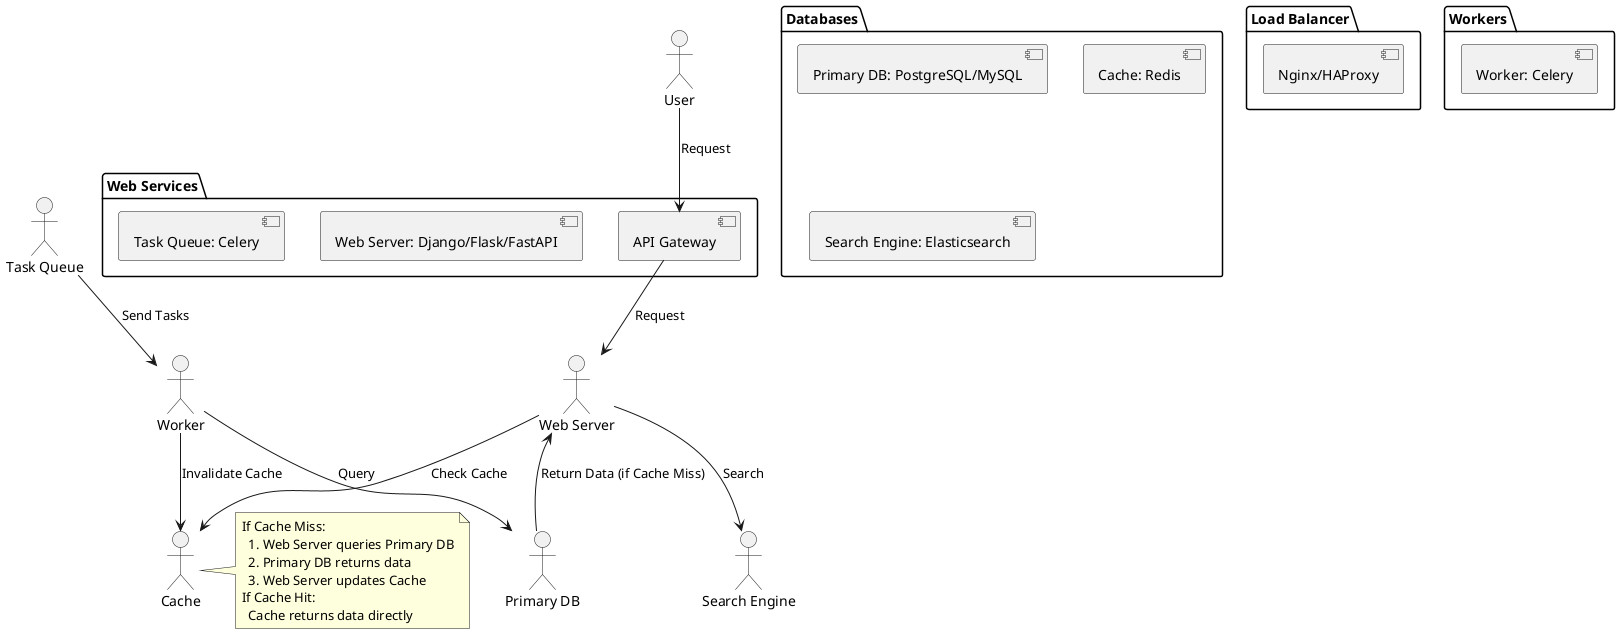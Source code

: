 @startuml

package "Web Services" {
  [API Gateway]
  [Web Server: Django/Flask/FastAPI]
  [Task Queue: Celery]
}

package "Databases" {
  [Primary DB: PostgreSQL/MySQL]
  [Cache: Redis]
  [Search Engine: Elasticsearch]
}

package "Load Balancer" {
  [Nginx/HAProxy]
}

package "Workers" {
  [Worker: Celery]
}

actor User

User --> "API Gateway": Request
"API Gateway" --> "Web Server": Request
"Web Server" --> "Cache": Check Cache
note right of "Cache"
  If Cache Miss:
    1. Web Server queries Primary DB
    2. Primary DB returns data
    3. Web Server updates Cache
  If Cache Hit:
    Cache returns data directly
end note
"Web Server" <-- "Primary DB": Return Data (if Cache Miss)
"Web Server" --> "Search Engine": Search
"Task Queue" --> "Worker": Send Tasks
"Worker" --> "Primary DB": Query
"Worker" --> "Cache": Invalidate Cache

@enduml
